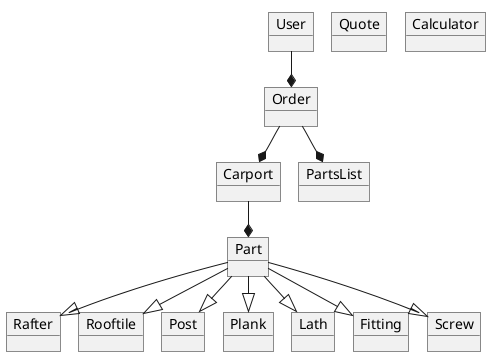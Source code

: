 @startuml
!pragma layout smetana

Object User
Object Part
Object Order
Object Quote
Object Rafter
Object Rooftile
Object Post
Object Plank
Object Lath
Object Fitting
Object Screw
Object Carport
Object Calculator
Object PartsList

User --* Order
Order --* Carport
Order --* PartsList
Carport --* Part
Part --|> Rafter
Part --|> Rooftile
Part --|> Post
Part --|> Plank
Part --|> Lath
Part --|> Fitting
Part --|> Screw


@enduml